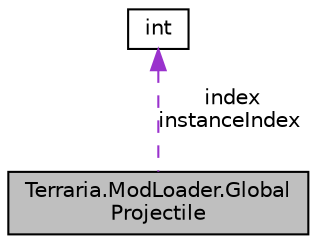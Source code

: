 digraph "Terraria.ModLoader.GlobalProjectile"
{
 // LATEX_PDF_SIZE
  edge [fontname="Helvetica",fontsize="10",labelfontname="Helvetica",labelfontsize="10"];
  node [fontname="Helvetica",fontsize="10",shape=record];
  Node1 [label="Terraria.ModLoader.Global\lProjectile",height=0.2,width=0.4,color="black", fillcolor="grey75", style="filled", fontcolor="black",tooltip="This class allows you to modify and use hooks for all projectiles, including vanilla projectiles...."];
  Node2 -> Node1 [dir="back",color="darkorchid3",fontsize="10",style="dashed",label=" index\ninstanceIndex" ,fontname="Helvetica"];
  Node2 [label="int",height=0.2,width=0.4,color="black", fillcolor="white", style="filled",tooltip=" "];
}
